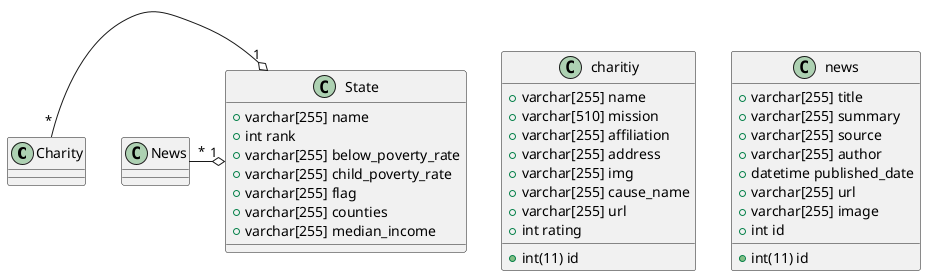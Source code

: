 @startuml

Charity "*" -o "1" State
News   "*" -o "1" State

class State {
    + varchar[255] name
    + int rank
    + varchar[255] below_poverty_rate
    + varchar[255] child_poverty_rate
    + varchar[255] flag
    + varchar[255] counties
    + varchar[255] median_income
    }

class charitiy {
    + varchar[255] name
    + varchar[510] mission
    + varchar[255] affiliation
    + varchar[255] address
    + int(11) id
    + varchar[255] img
    + varchar[255] cause_name
    + varchar[255] url
    + int rating
    }

class news {
    + int(11) id
    + varchar[255] title
    + varchar[255] summary
    + varchar[255] source
    + varchar[255] author
    + datetime published_date
    + varchar[255] url
    + varchar[255] image
    + int id

    }

@enduml
